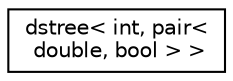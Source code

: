 digraph "Graphical Class Hierarchy"
{
  edge [fontname="Helvetica",fontsize="10",labelfontname="Helvetica",labelfontsize="10"];
  node [fontname="Helvetica",fontsize="10",shape=record];
  rankdir="LR";
  Node1 [label="dstree\< int, pair\<\l double, bool \> \>",height=0.2,width=0.4,color="black", fillcolor="white", style="filled",URL="$classdstree.html"];
}
